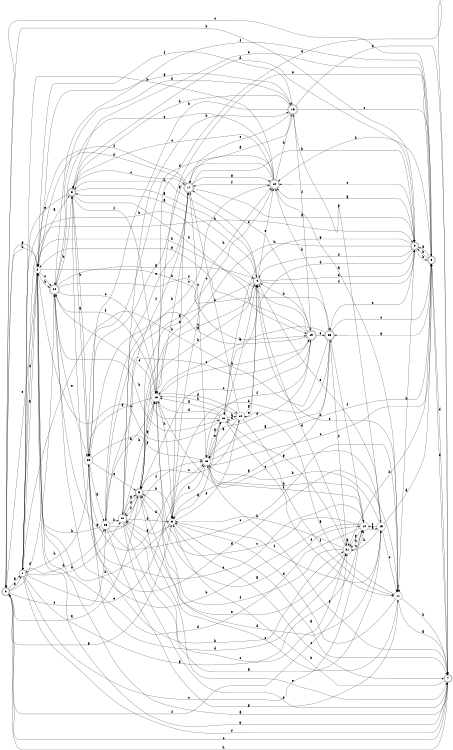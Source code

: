 digraph n22_5 {
__start0 [label="" shape="none"];

rankdir=LR;
size="8,5";

s0 [style="rounded,filled", color="black", fillcolor="white" shape="doublecircle", label="0"];
s1 [style="filled", color="black", fillcolor="white" shape="circle", label="1"];
s2 [style="filled", color="black", fillcolor="white" shape="circle", label="2"];
s3 [style="rounded,filled", color="black", fillcolor="white" shape="doublecircle", label="3"];
s4 [style="rounded,filled", color="black", fillcolor="white" shape="doublecircle", label="4"];
s5 [style="rounded,filled", color="black", fillcolor="white" shape="doublecircle", label="5"];
s6 [style="filled", color="black", fillcolor="white" shape="circle", label="6"];
s7 [style="rounded,filled", color="black", fillcolor="white" shape="doublecircle", label="7"];
s8 [style="rounded,filled", color="black", fillcolor="white" shape="doublecircle", label="8"];
s9 [style="rounded,filled", color="black", fillcolor="white" shape="doublecircle", label="9"];
s10 [style="rounded,filled", color="black", fillcolor="white" shape="doublecircle", label="10"];
s11 [style="filled", color="black", fillcolor="white" shape="circle", label="11"];
s12 [style="filled", color="black", fillcolor="white" shape="circle", label="12"];
s13 [style="filled", color="black", fillcolor="white" shape="circle", label="13"];
s14 [style="filled", color="black", fillcolor="white" shape="circle", label="14"];
s15 [style="filled", color="black", fillcolor="white" shape="circle", label="15"];
s16 [style="rounded,filled", color="black", fillcolor="white" shape="doublecircle", label="16"];
s17 [style="rounded,filled", color="black", fillcolor="white" shape="doublecircle", label="17"];
s18 [style="filled", color="black", fillcolor="white" shape="circle", label="18"];
s19 [style="rounded,filled", color="black", fillcolor="white" shape="doublecircle", label="19"];
s20 [style="filled", color="black", fillcolor="white" shape="circle", label="20"];
s21 [style="filled", color="black", fillcolor="white" shape="circle", label="21"];
s22 [style="filled", color="black", fillcolor="white" shape="circle", label="22"];
s23 [style="filled", color="black", fillcolor="white" shape="circle", label="23"];
s24 [style="rounded,filled", color="black", fillcolor="white" shape="doublecircle", label="24"];
s25 [style="rounded,filled", color="black", fillcolor="white" shape="doublecircle", label="25"];
s26 [style="filled", color="black", fillcolor="white" shape="circle", label="26"];
s0 -> s1 [label="a"];
s0 -> s9 [label="b"];
s0 -> s26 [label="c"];
s0 -> s24 [label="d"];
s0 -> s1 [label="e"];
s0 -> s21 [label="f"];
s0 -> s6 [label="g"];
s0 -> s2 [label="h"];
s1 -> s2 [label="a"];
s1 -> s22 [label="b"];
s1 -> s14 [label="c"];
s1 -> s26 [label="d"];
s1 -> s13 [label="e"];
s1 -> s7 [label="f"];
s1 -> s21 [label="g"];
s1 -> s9 [label="h"];
s2 -> s3 [label="a"];
s2 -> s19 [label="b"];
s2 -> s24 [label="c"];
s2 -> s1 [label="d"];
s2 -> s0 [label="e"];
s2 -> s16 [label="f"];
s2 -> s0 [label="g"];
s2 -> s24 [label="h"];
s3 -> s4 [label="a"];
s3 -> s19 [label="b"];
s3 -> s17 [label="c"];
s3 -> s9 [label="d"];
s3 -> s1 [label="e"];
s3 -> s18 [label="f"];
s3 -> s11 [label="g"];
s3 -> s20 [label="h"];
s4 -> s3 [label="a"];
s4 -> s1 [label="b"];
s4 -> s5 [label="c"];
s4 -> s9 [label="d"];
s4 -> s10 [label="e"];
s4 -> s9 [label="f"];
s4 -> s26 [label="g"];
s4 -> s3 [label="h"];
s5 -> s0 [label="a"];
s5 -> s6 [label="b"];
s5 -> s10 [label="c"];
s5 -> s22 [label="d"];
s5 -> s7 [label="e"];
s5 -> s22 [label="f"];
s5 -> s18 [label="g"];
s5 -> s4 [label="h"];
s6 -> s7 [label="a"];
s6 -> s2 [label="b"];
s6 -> s7 [label="c"];
s6 -> s17 [label="d"];
s6 -> s12 [label="e"];
s6 -> s15 [label="f"];
s6 -> s22 [label="g"];
s6 -> s10 [label="h"];
s7 -> s2 [label="a"];
s7 -> s6 [label="b"];
s7 -> s0 [label="c"];
s7 -> s8 [label="d"];
s7 -> s18 [label="e"];
s7 -> s13 [label="f"];
s7 -> s2 [label="g"];
s7 -> s0 [label="h"];
s8 -> s9 [label="a"];
s8 -> s9 [label="b"];
s8 -> s0 [label="c"];
s8 -> s7 [label="d"];
s8 -> s3 [label="e"];
s8 -> s24 [label="f"];
s8 -> s25 [label="g"];
s8 -> s10 [label="h"];
s9 -> s10 [label="a"];
s9 -> s8 [label="b"];
s9 -> s10 [label="c"];
s9 -> s23 [label="d"];
s9 -> s25 [label="e"];
s9 -> s4 [label="f"];
s9 -> s23 [label="g"];
s9 -> s5 [label="h"];
s10 -> s11 [label="a"];
s10 -> s1 [label="b"];
s10 -> s3 [label="c"];
s10 -> s20 [label="d"];
s10 -> s24 [label="e"];
s10 -> s17 [label="f"];
s10 -> s20 [label="g"];
s10 -> s16 [label="h"];
s11 -> s7 [label="a"];
s11 -> s9 [label="b"];
s11 -> s5 [label="c"];
s11 -> s6 [label="d"];
s11 -> s4 [label="e"];
s11 -> s11 [label="f"];
s11 -> s12 [label="g"];
s11 -> s7 [label="h"];
s12 -> s13 [label="a"];
s12 -> s17 [label="b"];
s12 -> s5 [label="c"];
s12 -> s23 [label="d"];
s12 -> s4 [label="e"];
s12 -> s11 [label="f"];
s12 -> s4 [label="g"];
s12 -> s18 [label="h"];
s13 -> s6 [label="a"];
s13 -> s14 [label="b"];
s13 -> s8 [label="c"];
s13 -> s19 [label="d"];
s13 -> s23 [label="e"];
s13 -> s14 [label="f"];
s13 -> s23 [label="g"];
s13 -> s8 [label="h"];
s14 -> s15 [label="a"];
s14 -> s24 [label="b"];
s14 -> s18 [label="c"];
s14 -> s2 [label="d"];
s14 -> s20 [label="e"];
s14 -> s25 [label="f"];
s14 -> s21 [label="g"];
s14 -> s21 [label="h"];
s15 -> s8 [label="a"];
s15 -> s13 [label="b"];
s15 -> s11 [label="c"];
s15 -> s5 [label="d"];
s15 -> s4 [label="e"];
s15 -> s14 [label="f"];
s15 -> s16 [label="g"];
s15 -> s21 [label="h"];
s16 -> s17 [label="a"];
s16 -> s3 [label="b"];
s16 -> s8 [label="c"];
s16 -> s7 [label="d"];
s16 -> s17 [label="e"];
s16 -> s19 [label="f"];
s16 -> s2 [label="g"];
s16 -> s20 [label="h"];
s17 -> s9 [label="a"];
s17 -> s18 [label="b"];
s17 -> s13 [label="c"];
s17 -> s2 [label="d"];
s17 -> s22 [label="e"];
s17 -> s2 [label="f"];
s17 -> s10 [label="g"];
s17 -> s9 [label="h"];
s18 -> s14 [label="a"];
s18 -> s19 [label="b"];
s18 -> s15 [label="c"];
s18 -> s12 [label="d"];
s18 -> s8 [label="e"];
s18 -> s24 [label="f"];
s18 -> s20 [label="g"];
s18 -> s6 [label="h"];
s19 -> s20 [label="a"];
s19 -> s2 [label="b"];
s19 -> s5 [label="c"];
s19 -> s17 [label="d"];
s19 -> s25 [label="e"];
s19 -> s13 [label="f"];
s19 -> s2 [label="g"];
s19 -> s4 [label="h"];
s20 -> s3 [label="a"];
s20 -> s21 [label="b"];
s20 -> s11 [label="c"];
s20 -> s21 [label="d"];
s20 -> s5 [label="e"];
s20 -> s13 [label="f"];
s20 -> s26 [label="g"];
s20 -> s1 [label="h"];
s21 -> s21 [label="a"];
s21 -> s8 [label="b"];
s21 -> s14 [label="c"];
s21 -> s4 [label="d"];
s21 -> s22 [label="e"];
s21 -> s5 [label="f"];
s21 -> s23 [label="g"];
s21 -> s6 [label="h"];
s22 -> s15 [label="a"];
s22 -> s16 [label="b"];
s22 -> s14 [label="c"];
s22 -> s6 [label="d"];
s22 -> s7 [label="e"];
s22 -> s17 [label="f"];
s22 -> s5 [label="g"];
s22 -> s18 [label="h"];
s23 -> s6 [label="a"];
s23 -> s12 [label="b"];
s23 -> s2 [label="c"];
s23 -> s18 [label="d"];
s23 -> s24 [label="e"];
s23 -> s11 [label="f"];
s23 -> s18 [label="g"];
s23 -> s4 [label="h"];
s24 -> s4 [label="a"];
s24 -> s3 [label="b"];
s24 -> s18 [label="c"];
s24 -> s16 [label="d"];
s24 -> s20 [label="e"];
s24 -> s25 [label="f"];
s24 -> s5 [label="g"];
s24 -> s23 [label="h"];
s25 -> s13 [label="a"];
s25 -> s1 [label="b"];
s25 -> s8 [label="c"];
s25 -> s6 [label="d"];
s25 -> s18 [label="e"];
s25 -> s21 [label="f"];
s25 -> s6 [label="g"];
s25 -> s10 [label="h"];
s26 -> s18 [label="a"];
s26 -> s22 [label="b"];
s26 -> s10 [label="c"];
s26 -> s13 [label="d"];
s26 -> s19 [label="e"];
s26 -> s13 [label="f"];
s26 -> s11 [label="g"];
s26 -> s2 [label="h"];

}